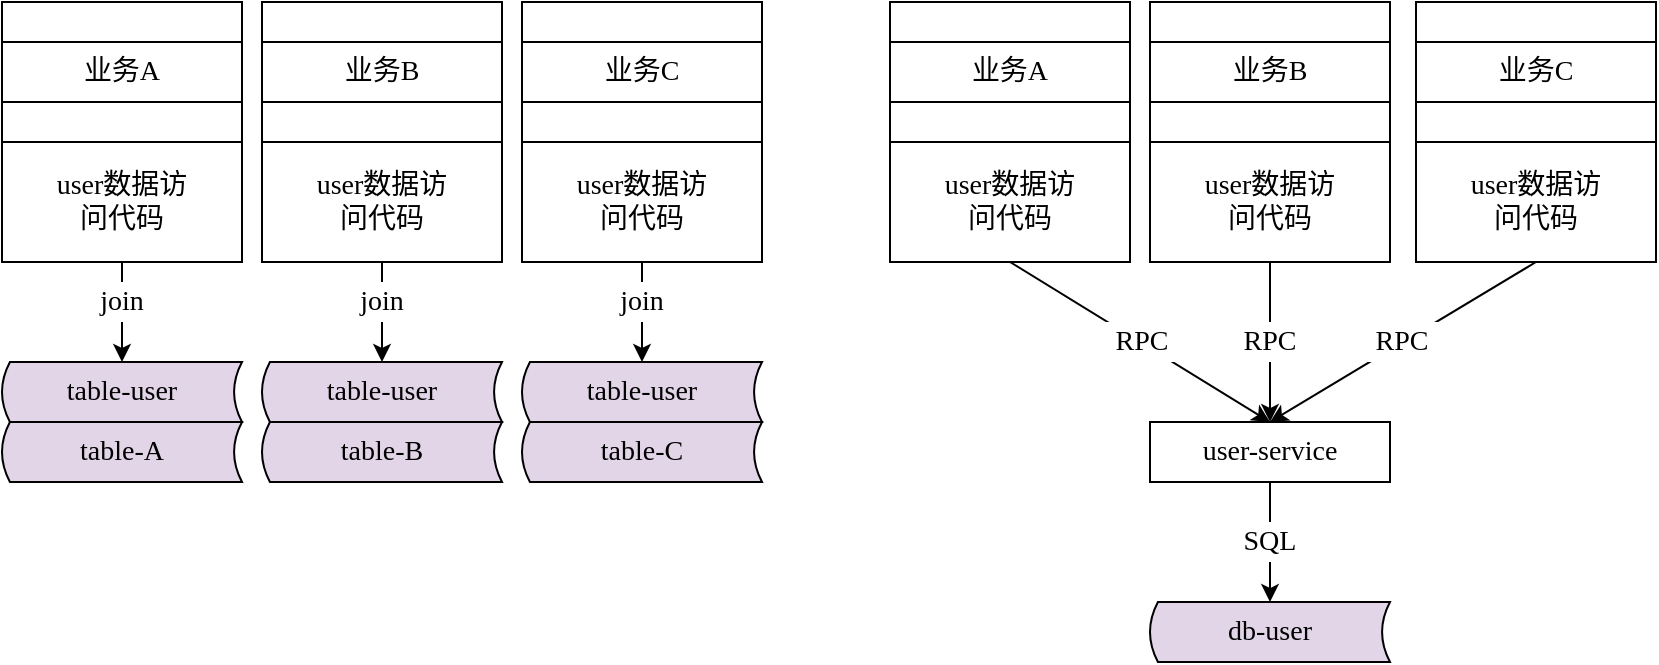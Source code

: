 <mxfile version="12.9.9" type="device" pages="3"><diagram id="c8MxMdHNq6cyPqktw4Tb" name="微服务耦合，场景还原"><mxGraphModel dx="1072" dy="792" grid="1" gridSize="10" guides="1" tooltips="1" connect="1" arrows="1" fold="1" page="1" pageScale="1" pageWidth="827" pageHeight="1169" math="0" shadow="0"><root><mxCell id="0"/><mxCell id="1" parent="0"/><mxCell id="gaVFDee4fiRMvTq33VV3-1" value="" style="rounded=0;whiteSpace=wrap;html=1;fontSize=14;fontFamily=Verdana;" vertex="1" parent="1"><mxGeometry y="170" width="120" height="130" as="geometry"/></mxCell><mxCell id="gaVFDee4fiRMvTq33VV3-2" value="业务A" style="rounded=0;whiteSpace=wrap;html=1;fontSize=14;fontFamily=Verdana;" vertex="1" parent="1"><mxGeometry y="190" width="120" height="30" as="geometry"/></mxCell><mxCell id="gaVFDee4fiRMvTq33VV3-3" style="edgeStyle=orthogonalEdgeStyle;rounded=0;orthogonalLoop=1;jettySize=auto;html=1;exitX=0.5;exitY=1;exitDx=0;exitDy=0;entryX=0.5;entryY=0;entryDx=0;entryDy=0;fontFamily=Verdana;fontSize=14;" edge="1" parent="1" source="gaVFDee4fiRMvTq33VV3-4" target="gaVFDee4fiRMvTq33VV3-5"><mxGeometry relative="1" as="geometry"/></mxCell><mxCell id="gaVFDee4fiRMvTq33VV3-4" value="user数据访&lt;br&gt;问代码" style="rounded=0;whiteSpace=wrap;html=1;fontFamily=Verdana;fontSize=14;" vertex="1" parent="1"><mxGeometry y="240" width="120" height="60" as="geometry"/></mxCell><mxCell id="gaVFDee4fiRMvTq33VV3-5" value="table-user" style="shape=dataStorage;whiteSpace=wrap;html=1;fontFamily=Verdana;fontSize=14;size=0.033;fillColor=#e1d5e7;strokeColor=#000000;" vertex="1" parent="1"><mxGeometry y="350" width="120" height="30" as="geometry"/></mxCell><mxCell id="gaVFDee4fiRMvTq33VV3-6" value="table-A" style="shape=dataStorage;whiteSpace=wrap;html=1;fontFamily=Verdana;fontSize=14;size=0.033;fillColor=#e1d5e7;strokeColor=#000000;" vertex="1" parent="1"><mxGeometry y="380" width="120" height="30" as="geometry"/></mxCell><mxCell id="gaVFDee4fiRMvTq33VV3-7" value="join" style="text;html=1;strokeColor=none;fillColor=#ffffff;align=center;verticalAlign=middle;whiteSpace=wrap;rounded=0;fontFamily=Verdana;fontSize=14;" vertex="1" parent="1"><mxGeometry x="40" y="310" width="40" height="20" as="geometry"/></mxCell><mxCell id="gaVFDee4fiRMvTq33VV3-8" value="" style="rounded=0;whiteSpace=wrap;html=1;fontSize=14;fontFamily=Verdana;" vertex="1" parent="1"><mxGeometry x="130" y="170" width="120" height="130" as="geometry"/></mxCell><mxCell id="gaVFDee4fiRMvTq33VV3-9" value="业务B" style="rounded=0;whiteSpace=wrap;html=1;fontSize=14;fontFamily=Verdana;" vertex="1" parent="1"><mxGeometry x="130" y="190" width="120" height="30" as="geometry"/></mxCell><mxCell id="gaVFDee4fiRMvTq33VV3-10" style="edgeStyle=orthogonalEdgeStyle;rounded=0;orthogonalLoop=1;jettySize=auto;html=1;exitX=0.5;exitY=1;exitDx=0;exitDy=0;entryX=0.5;entryY=0;entryDx=0;entryDy=0;fontFamily=Verdana;fontSize=14;" edge="1" parent="1" source="gaVFDee4fiRMvTq33VV3-11" target="gaVFDee4fiRMvTq33VV3-12"><mxGeometry relative="1" as="geometry"/></mxCell><mxCell id="gaVFDee4fiRMvTq33VV3-11" value="user数据访&lt;br&gt;问代码" style="rounded=0;whiteSpace=wrap;html=1;fontFamily=Verdana;fontSize=14;" vertex="1" parent="1"><mxGeometry x="130" y="240" width="120" height="60" as="geometry"/></mxCell><mxCell id="gaVFDee4fiRMvTq33VV3-12" value="table-user" style="shape=dataStorage;whiteSpace=wrap;html=1;fontFamily=Verdana;fontSize=14;size=0.033;fillColor=#e1d5e7;strokeColor=#000000;" vertex="1" parent="1"><mxGeometry x="130" y="350" width="120" height="30" as="geometry"/></mxCell><mxCell id="gaVFDee4fiRMvTq33VV3-13" value="table-B" style="shape=dataStorage;whiteSpace=wrap;html=1;fontFamily=Verdana;fontSize=14;size=0.033;fillColor=#e1d5e7;strokeColor=#000000;" vertex="1" parent="1"><mxGeometry x="130" y="380" width="120" height="30" as="geometry"/></mxCell><mxCell id="gaVFDee4fiRMvTq33VV3-14" value="join" style="text;html=1;strokeColor=none;fillColor=#ffffff;align=center;verticalAlign=middle;whiteSpace=wrap;rounded=0;fontFamily=Verdana;fontSize=14;" vertex="1" parent="1"><mxGeometry x="170" y="310" width="40" height="20" as="geometry"/></mxCell><mxCell id="gaVFDee4fiRMvTq33VV3-15" value="" style="rounded=0;whiteSpace=wrap;html=1;fontSize=14;fontFamily=Verdana;" vertex="1" parent="1"><mxGeometry x="260" y="170" width="120" height="130" as="geometry"/></mxCell><mxCell id="gaVFDee4fiRMvTq33VV3-16" value="业务C" style="rounded=0;whiteSpace=wrap;html=1;fontSize=14;fontFamily=Verdana;" vertex="1" parent="1"><mxGeometry x="260" y="190" width="120" height="30" as="geometry"/></mxCell><mxCell id="gaVFDee4fiRMvTq33VV3-17" style="edgeStyle=orthogonalEdgeStyle;rounded=0;orthogonalLoop=1;jettySize=auto;html=1;exitX=0.5;exitY=1;exitDx=0;exitDy=0;entryX=0.5;entryY=0;entryDx=0;entryDy=0;fontFamily=Verdana;fontSize=14;" edge="1" parent="1" source="gaVFDee4fiRMvTq33VV3-18" target="gaVFDee4fiRMvTq33VV3-19"><mxGeometry relative="1" as="geometry"/></mxCell><mxCell id="gaVFDee4fiRMvTq33VV3-18" value="user数据访&lt;br&gt;问代码" style="rounded=0;whiteSpace=wrap;html=1;fontFamily=Verdana;fontSize=14;" vertex="1" parent="1"><mxGeometry x="260" y="240" width="120" height="60" as="geometry"/></mxCell><mxCell id="gaVFDee4fiRMvTq33VV3-19" value="table-user" style="shape=dataStorage;whiteSpace=wrap;html=1;fontFamily=Verdana;fontSize=14;size=0.033;fillColor=#e1d5e7;strokeColor=#000000;" vertex="1" parent="1"><mxGeometry x="260" y="350" width="120" height="30" as="geometry"/></mxCell><mxCell id="gaVFDee4fiRMvTq33VV3-20" value="table-C" style="shape=dataStorage;whiteSpace=wrap;html=1;fontFamily=Verdana;fontSize=14;size=0.033;fillColor=#e1d5e7;strokeColor=#000000;" vertex="1" parent="1"><mxGeometry x="260" y="380" width="120" height="30" as="geometry"/></mxCell><mxCell id="gaVFDee4fiRMvTq33VV3-21" value="join" style="text;html=1;strokeColor=none;fillColor=#ffffff;align=center;verticalAlign=middle;whiteSpace=wrap;rounded=0;fontFamily=Verdana;fontSize=14;" vertex="1" parent="1"><mxGeometry x="300" y="310" width="40" height="20" as="geometry"/></mxCell><mxCell id="gaVFDee4fiRMvTq33VV3-22" value="" style="rounded=0;whiteSpace=wrap;html=1;fontSize=14;fontFamily=Verdana;" vertex="1" parent="1"><mxGeometry x="444" y="170" width="120" height="130" as="geometry"/></mxCell><mxCell id="gaVFDee4fiRMvTq33VV3-23" value="业务A" style="rounded=0;whiteSpace=wrap;html=1;fontSize=14;fontFamily=Verdana;" vertex="1" parent="1"><mxGeometry x="444" y="190" width="120" height="30" as="geometry"/></mxCell><mxCell id="gaVFDee4fiRMvTq33VV3-24" style="rounded=0;orthogonalLoop=1;jettySize=auto;html=1;exitX=0.5;exitY=1;exitDx=0;exitDy=0;fontFamily=Verdana;fontSize=14;entryX=0.5;entryY=0;entryDx=0;entryDy=0;" edge="1" parent="1" source="gaVFDee4fiRMvTq33VV3-25" target="gaVFDee4fiRMvTq33VV3-37"><mxGeometry relative="1" as="geometry"><mxPoint x="574" y="360" as="targetPoint"/></mxGeometry></mxCell><mxCell id="gaVFDee4fiRMvTq33VV3-25" value="user数据访&lt;br&gt;问代码" style="rounded=0;whiteSpace=wrap;html=1;fontFamily=Verdana;fontSize=14;" vertex="1" parent="1"><mxGeometry x="444" y="240" width="120" height="60" as="geometry"/></mxCell><mxCell id="gaVFDee4fiRMvTq33VV3-26" value="" style="rounded=0;whiteSpace=wrap;html=1;fontSize=14;fontFamily=Verdana;" vertex="1" parent="1"><mxGeometry x="574" y="170" width="120" height="130" as="geometry"/></mxCell><mxCell id="gaVFDee4fiRMvTq33VV3-27" value="业务B" style="rounded=0;whiteSpace=wrap;html=1;fontSize=14;fontFamily=Verdana;" vertex="1" parent="1"><mxGeometry x="574" y="190" width="120" height="30" as="geometry"/></mxCell><mxCell id="gaVFDee4fiRMvTq33VV3-28" style="edgeStyle=orthogonalEdgeStyle;rounded=0;orthogonalLoop=1;jettySize=auto;html=1;exitX=0.5;exitY=1;exitDx=0;exitDy=0;entryX=0.5;entryY=0;entryDx=0;entryDy=0;fontFamily=Verdana;fontSize=14;" edge="1" parent="1" source="gaVFDee4fiRMvTq33VV3-29" target="gaVFDee4fiRMvTq33VV3-37"><mxGeometry relative="1" as="geometry"/></mxCell><mxCell id="gaVFDee4fiRMvTq33VV3-29" value="user数据访&lt;br&gt;问代码" style="rounded=0;whiteSpace=wrap;html=1;fontFamily=Verdana;fontSize=14;" vertex="1" parent="1"><mxGeometry x="574" y="240" width="120" height="60" as="geometry"/></mxCell><mxCell id="gaVFDee4fiRMvTq33VV3-30" value="db-user" style="shape=dataStorage;whiteSpace=wrap;html=1;fontFamily=Verdana;fontSize=14;size=0.033;fillColor=#e1d5e7;strokeColor=#000000;" vertex="1" parent="1"><mxGeometry x="574" y="470" width="120" height="30" as="geometry"/></mxCell><mxCell id="gaVFDee4fiRMvTq33VV3-31" value="RPC" style="text;html=1;strokeColor=none;fillColor=#ffffff;align=center;verticalAlign=middle;whiteSpace=wrap;rounded=0;fontFamily=Verdana;fontSize=14;" vertex="1" parent="1"><mxGeometry x="614" y="330" width="40" height="20" as="geometry"/></mxCell><mxCell id="gaVFDee4fiRMvTq33VV3-32" value="" style="rounded=0;whiteSpace=wrap;html=1;fontSize=14;fontFamily=Verdana;" vertex="1" parent="1"><mxGeometry x="707" y="170" width="120" height="130" as="geometry"/></mxCell><mxCell id="gaVFDee4fiRMvTq33VV3-33" value="业务C" style="rounded=0;whiteSpace=wrap;html=1;fontSize=14;fontFamily=Verdana;" vertex="1" parent="1"><mxGeometry x="707" y="190" width="120" height="30" as="geometry"/></mxCell><mxCell id="gaVFDee4fiRMvTq33VV3-34" style="rounded=0;orthogonalLoop=1;jettySize=auto;html=1;exitX=0.5;exitY=1;exitDx=0;exitDy=0;entryX=0.5;entryY=0;entryDx=0;entryDy=0;fontFamily=Verdana;fontSize=14;" edge="1" parent="1" source="gaVFDee4fiRMvTq33VV3-35" target="gaVFDee4fiRMvTq33VV3-37"><mxGeometry relative="1" as="geometry"/></mxCell><mxCell id="gaVFDee4fiRMvTq33VV3-35" value="user数据访&lt;br&gt;问代码" style="rounded=0;whiteSpace=wrap;html=1;fontFamily=Verdana;fontSize=14;" vertex="1" parent="1"><mxGeometry x="707" y="240" width="120" height="60" as="geometry"/></mxCell><mxCell id="gaVFDee4fiRMvTq33VV3-36" style="edgeStyle=orthogonalEdgeStyle;rounded=0;orthogonalLoop=1;jettySize=auto;html=1;exitX=0.5;exitY=1;exitDx=0;exitDy=0;entryX=0.5;entryY=0;entryDx=0;entryDy=0;fontFamily=Verdana;fontSize=14;" edge="1" parent="1" source="gaVFDee4fiRMvTq33VV3-37" target="gaVFDee4fiRMvTq33VV3-30"><mxGeometry relative="1" as="geometry"/></mxCell><mxCell id="gaVFDee4fiRMvTq33VV3-37" value="user-service" style="rounded=0;whiteSpace=wrap;html=1;fontSize=14;fontFamily=Verdana;" vertex="1" parent="1"><mxGeometry x="574" y="380" width="120" height="30" as="geometry"/></mxCell><mxCell id="gaVFDee4fiRMvTq33VV3-38" value="RPC" style="text;html=1;strokeColor=none;fillColor=#ffffff;align=center;verticalAlign=middle;whiteSpace=wrap;rounded=0;fontFamily=Verdana;fontSize=14;" vertex="1" parent="1"><mxGeometry x="680" y="330" width="40" height="20" as="geometry"/></mxCell><mxCell id="gaVFDee4fiRMvTq33VV3-39" value="RPC" style="text;html=1;strokeColor=none;fillColor=#ffffff;align=center;verticalAlign=middle;whiteSpace=wrap;rounded=0;fontFamily=Verdana;fontSize=14;" vertex="1" parent="1"><mxGeometry x="550" y="330" width="40" height="20" as="geometry"/></mxCell><mxCell id="gaVFDee4fiRMvTq33VV3-40" value="SQL" style="text;html=1;strokeColor=none;fillColor=#ffffff;align=center;verticalAlign=middle;whiteSpace=wrap;rounded=0;fontFamily=Verdana;fontSize=14;" vertex="1" parent="1"><mxGeometry x="614" y="430" width="40" height="20" as="geometry"/></mxCell></root></mxGraphModel></diagram><diagram id="1FSIEK29iqyaZiIO8dJ6" name="但是，服务化不合理"><mxGraphModel dx="1072" dy="792" grid="1" gridSize="10" guides="1" tooltips="1" connect="1" arrows="1" fold="1" page="1" pageScale="1" pageWidth="827" pageHeight="1169" math="0" shadow="0"><root><mxCell id="6QC5HMROLJnHQLSiqGPT-0"/><mxCell id="6QC5HMROLJnHQLSiqGPT-1" parent="6QC5HMROLJnHQLSiqGPT-0"/><mxCell id="IXgLA9R6siSLRg7rTHvz-0" value="" style="rounded=0;whiteSpace=wrap;html=1;fontSize=14;fontFamily=Verdana;" vertex="1" parent="6QC5HMROLJnHQLSiqGPT-1"><mxGeometry x="240" y="170" width="120" height="130" as="geometry"/></mxCell><mxCell id="IXgLA9R6siSLRg7rTHvz-1" value="业务A" style="rounded=0;whiteSpace=wrap;html=1;fontSize=14;fontFamily=Verdana;" vertex="1" parent="6QC5HMROLJnHQLSiqGPT-1"><mxGeometry x="240" y="190" width="120" height="30" as="geometry"/></mxCell><mxCell id="IXgLA9R6siSLRg7rTHvz-2" style="rounded=0;orthogonalLoop=1;jettySize=auto;html=1;exitX=0.5;exitY=1;exitDx=0;exitDy=0;fontFamily=Verdana;fontSize=14;entryX=0.5;entryY=0;entryDx=0;entryDy=0;" edge="1" parent="6QC5HMROLJnHQLSiqGPT-1" source="IXgLA9R6siSLRg7rTHvz-3" target="IXgLA9R6siSLRg7rTHvz-15"><mxGeometry relative="1" as="geometry"><mxPoint x="370" y="360" as="targetPoint"/></mxGeometry></mxCell><mxCell id="IXgLA9R6siSLRg7rTHvz-3" value="user数据访&lt;br&gt;问代码" style="rounded=0;whiteSpace=wrap;html=1;fontFamily=Verdana;fontSize=14;" vertex="1" parent="6QC5HMROLJnHQLSiqGPT-1"><mxGeometry x="240" y="240" width="120" height="60" as="geometry"/></mxCell><mxCell id="IXgLA9R6siSLRg7rTHvz-4" value="" style="rounded=0;whiteSpace=wrap;html=1;fontSize=14;fontFamily=Verdana;" vertex="1" parent="6QC5HMROLJnHQLSiqGPT-1"><mxGeometry x="370" y="170" width="120" height="130" as="geometry"/></mxCell><mxCell id="IXgLA9R6siSLRg7rTHvz-5" value="业务B" style="rounded=0;whiteSpace=wrap;html=1;fontSize=14;fontFamily=Verdana;" vertex="1" parent="6QC5HMROLJnHQLSiqGPT-1"><mxGeometry x="370" y="190" width="120" height="30" as="geometry"/></mxCell><mxCell id="IXgLA9R6siSLRg7rTHvz-6" style="edgeStyle=orthogonalEdgeStyle;rounded=0;orthogonalLoop=1;jettySize=auto;html=1;exitX=0.5;exitY=1;exitDx=0;exitDy=0;entryX=0.5;entryY=0;entryDx=0;entryDy=0;fontFamily=Verdana;fontSize=14;" edge="1" parent="6QC5HMROLJnHQLSiqGPT-1" source="IXgLA9R6siSLRg7rTHvz-7" target="IXgLA9R6siSLRg7rTHvz-15"><mxGeometry relative="1" as="geometry"/></mxCell><mxCell id="IXgLA9R6siSLRg7rTHvz-7" value="user数据访&lt;br&gt;问代码" style="rounded=0;whiteSpace=wrap;html=1;fontFamily=Verdana;fontSize=14;" vertex="1" parent="6QC5HMROLJnHQLSiqGPT-1"><mxGeometry x="370" y="240" width="120" height="60" as="geometry"/></mxCell><mxCell id="IXgLA9R6siSLRg7rTHvz-8" value="db-user" style="shape=dataStorage;whiteSpace=wrap;html=1;fontFamily=Verdana;fontSize=14;size=0.033;fillColor=#e1d5e7;strokeColor=#000000;" vertex="1" parent="6QC5HMROLJnHQLSiqGPT-1"><mxGeometry x="370" y="470" width="120" height="30" as="geometry"/></mxCell><mxCell id="IXgLA9R6siSLRg7rTHvz-9" value="RPC" style="text;html=1;strokeColor=none;fillColor=#ffffff;align=center;verticalAlign=middle;whiteSpace=wrap;rounded=0;fontFamily=Verdana;fontSize=14;" vertex="1" parent="6QC5HMROLJnHQLSiqGPT-1"><mxGeometry x="410" y="330" width="40" height="20" as="geometry"/></mxCell><mxCell id="IXgLA9R6siSLRg7rTHvz-10" value="" style="rounded=0;whiteSpace=wrap;html=1;fontSize=14;fontFamily=Verdana;" vertex="1" parent="6QC5HMROLJnHQLSiqGPT-1"><mxGeometry x="503" y="170" width="120" height="130" as="geometry"/></mxCell><mxCell id="IXgLA9R6siSLRg7rTHvz-11" value="业务C" style="rounded=0;whiteSpace=wrap;html=1;fontSize=14;fontFamily=Verdana;" vertex="1" parent="6QC5HMROLJnHQLSiqGPT-1"><mxGeometry x="503" y="190" width="120" height="30" as="geometry"/></mxCell><mxCell id="IXgLA9R6siSLRg7rTHvz-12" style="rounded=0;orthogonalLoop=1;jettySize=auto;html=1;exitX=0.5;exitY=1;exitDx=0;exitDy=0;entryX=0.5;entryY=0;entryDx=0;entryDy=0;fontFamily=Verdana;fontSize=14;" edge="1" parent="6QC5HMROLJnHQLSiqGPT-1" source="IXgLA9R6siSLRg7rTHvz-13" target="IXgLA9R6siSLRg7rTHvz-15"><mxGeometry relative="1" as="geometry"/></mxCell><mxCell id="IXgLA9R6siSLRg7rTHvz-13" value="user数据访&lt;br&gt;问代码" style="rounded=0;whiteSpace=wrap;html=1;fontFamily=Verdana;fontSize=14;" vertex="1" parent="6QC5HMROLJnHQLSiqGPT-1"><mxGeometry x="503" y="240" width="120" height="60" as="geometry"/></mxCell><mxCell id="IXgLA9R6siSLRg7rTHvz-14" style="edgeStyle=orthogonalEdgeStyle;rounded=0;orthogonalLoop=1;jettySize=auto;html=1;exitX=0.5;exitY=1;exitDx=0;exitDy=0;entryX=0.5;entryY=0;entryDx=0;entryDy=0;fontFamily=Verdana;fontSize=14;" edge="1" parent="6QC5HMROLJnHQLSiqGPT-1" source="IXgLA9R6siSLRg7rTHvz-15" target="IXgLA9R6siSLRg7rTHvz-8"><mxGeometry relative="1" as="geometry"/></mxCell><mxCell id="IXgLA9R6siSLRg7rTHvz-15" value="user-service" style="rounded=0;whiteSpace=wrap;html=1;fontSize=14;fontFamily=Verdana;" vertex="1" parent="6QC5HMROLJnHQLSiqGPT-1"><mxGeometry x="370" y="380" width="120" height="30" as="geometry"/></mxCell><mxCell id="IXgLA9R6siSLRg7rTHvz-16" value="RPC" style="text;html=1;strokeColor=none;fillColor=#ffffff;align=center;verticalAlign=middle;whiteSpace=wrap;rounded=0;fontFamily=Verdana;fontSize=14;" vertex="1" parent="6QC5HMROLJnHQLSiqGPT-1"><mxGeometry x="476" y="330" width="40" height="20" as="geometry"/></mxCell><mxCell id="IXgLA9R6siSLRg7rTHvz-17" value="RPC" style="text;html=1;strokeColor=none;fillColor=#ffffff;align=center;verticalAlign=middle;whiteSpace=wrap;rounded=0;fontFamily=Verdana;fontSize=14;" vertex="1" parent="6QC5HMROLJnHQLSiqGPT-1"><mxGeometry x="346" y="330" width="40" height="20" as="geometry"/></mxCell><mxCell id="IXgLA9R6siSLRg7rTHvz-18" value="SQL" style="text;html=1;strokeColor=none;fillColor=#ffffff;align=center;verticalAlign=middle;whiteSpace=wrap;rounded=0;fontFamily=Verdana;fontSize=14;" vertex="1" parent="6QC5HMROLJnHQLSiqGPT-1"><mxGeometry x="410" y="430" width="40" height="20" as="geometry"/></mxCell></root></mxGraphModel></diagram><diagram id="4gXiIah1YGISMelWy-Qy" name="个性化的代码上浮，通用代码下沉"><mxGraphModel dx="1072" dy="792" grid="1" gridSize="10" guides="1" tooltips="1" connect="1" arrows="1" fold="1" page="1" pageScale="1" pageWidth="827" pageHeight="1169" math="0" shadow="0"><root><mxCell id="-U03GBfvnpwbJYBD3GJs-0"/><mxCell id="-U03GBfvnpwbJYBD3GJs-1" parent="-U03GBfvnpwbJYBD3GJs-0"/><mxCell id="XHU8bwJXhb8g61WKru_R-0" style="rounded=0;orthogonalLoop=1;jettySize=auto;html=1;exitX=0.5;exitY=1;exitDx=0;exitDy=0;entryX=0.5;entryY=0;entryDx=0;entryDy=0;fontFamily=Verdana;fontSize=14;" edge="1" parent="-U03GBfvnpwbJYBD3GJs-1" source="XHU8bwJXhb8g61WKru_R-1" target="XHU8bwJXhb8g61WKru_R-10"><mxGeometry relative="1" as="geometry"/></mxCell><mxCell id="XHU8bwJXhb8g61WKru_R-1" value="service1" style="rounded=0;whiteSpace=wrap;html=1;fontSize=14;fontFamily=Verdana;" vertex="1" parent="-U03GBfvnpwbJYBD3GJs-1"><mxGeometry x="330" y="270" width="100" height="30" as="geometry"/></mxCell><mxCell id="XHU8bwJXhb8g61WKru_R-2" value="db" style="shape=dataStorage;whiteSpace=wrap;html=1;fontFamily=Verdana;fontSize=14;size=0.04;fillColor=#e1d5e7;strokeColor=#9673a6;" vertex="1" parent="-U03GBfvnpwbJYBD3GJs-1"><mxGeometry x="330" y="480" width="100" height="30" as="geometry"/></mxCell><mxCell id="XHU8bwJXhb8g61WKru_R-3" value="cache" style="shape=dataStorage;whiteSpace=wrap;html=1;fontFamily=Verdana;fontSize=14;size=0.04;fillColor=#f8cecc;strokeColor=#b85450;" vertex="1" parent="-U03GBfvnpwbJYBD3GJs-1"><mxGeometry x="470" y="480" width="100" height="30" as="geometry"/></mxCell><mxCell id="XHU8bwJXhb8g61WKru_R-4" style="edgeStyle=none;rounded=0;orthogonalLoop=1;jettySize=auto;html=1;exitX=0.5;exitY=1;exitDx=0;exitDy=0;entryX=0.5;entryY=0;entryDx=0;entryDy=0;fontFamily=Verdana;fontSize=14;" edge="1" parent="-U03GBfvnpwbJYBD3GJs-1" source="XHU8bwJXhb8g61WKru_R-5" target="XHU8bwJXhb8g61WKru_R-10"><mxGeometry relative="1" as="geometry"/></mxCell><mxCell id="XHU8bwJXhb8g61WKru_R-5" value="service2" style="rounded=0;whiteSpace=wrap;html=1;fontSize=14;fontFamily=Verdana;" vertex="1" parent="-U03GBfvnpwbJYBD3GJs-1"><mxGeometry x="470" y="270" width="100" height="30" as="geometry"/></mxCell><mxCell id="XHU8bwJXhb8g61WKru_R-6" style="rounded=0;orthogonalLoop=1;jettySize=auto;html=1;exitX=0.5;exitY=1;exitDx=0;exitDy=0;entryX=0.5;entryY=0;entryDx=0;entryDy=0;fontFamily=Verdana;fontSize=14;" edge="1" parent="-U03GBfvnpwbJYBD3GJs-1" source="XHU8bwJXhb8g61WKru_R-7" target="XHU8bwJXhb8g61WKru_R-10"><mxGeometry relative="1" as="geometry"/></mxCell><mxCell id="XHU8bwJXhb8g61WKru_R-7" value="service3" style="rounded=0;whiteSpace=wrap;html=1;fontSize=14;fontFamily=Verdana;" vertex="1" parent="-U03GBfvnpwbJYBD3GJs-1"><mxGeometry x="610" y="270" width="100" height="30" as="geometry"/></mxCell><mxCell id="XHU8bwJXhb8g61WKru_R-8" style="rounded=0;orthogonalLoop=1;jettySize=auto;html=1;exitX=0.5;exitY=1;exitDx=0;exitDy=0;entryX=0.5;entryY=0;entryDx=0;entryDy=0;fontFamily=Verdana;fontSize=14;" edge="1" parent="-U03GBfvnpwbJYBD3GJs-1" source="XHU8bwJXhb8g61WKru_R-10" target="XHU8bwJXhb8g61WKru_R-2"><mxGeometry relative="1" as="geometry"/></mxCell><mxCell id="XHU8bwJXhb8g61WKru_R-9" style="rounded=0;orthogonalLoop=1;jettySize=auto;html=1;exitX=0.5;exitY=1;exitDx=0;exitDy=0;entryX=0.5;entryY=0;entryDx=0;entryDy=0;fontFamily=Verdana;fontSize=14;" edge="1" parent="-U03GBfvnpwbJYBD3GJs-1" source="XHU8bwJXhb8g61WKru_R-10" target="XHU8bwJXhb8g61WKru_R-3"><mxGeometry relative="1" as="geometry"/></mxCell><mxCell id="XHU8bwJXhb8g61WKru_R-10" value="biz.service" style="rounded=1;whiteSpace=wrap;html=1;fillColor=#ffffff;fontFamily=Verdana;fontSize=14;arcSize=50;" vertex="1" parent="-U03GBfvnpwbJYBD3GJs-1"><mxGeometry x="470" y="380" width="100" height="30" as="geometry"/></mxCell><mxCell id="XHU8bwJXhb8g61WKru_R-11" value="switch(biz_type)&lt;br&gt;case biz-1: xxx&lt;br&gt;case biz-2: yyy&lt;br&gt;case biz-3: zzz&lt;br&gt;…" style="strokeWidth=1;html=1;shape=mxgraph.flowchart.annotation_1;align=left;pointerEvents=1;fontFamily=Verdana;fontSize=14;" vertex="1" parent="-U03GBfvnpwbJYBD3GJs-1"><mxGeometry x="610" y="345" width="50" height="100" as="geometry"/></mxCell><mxCell id="XHU8bwJXhb8g61WKru_R-12" value="" style="endArrow=none;html=1;fontFamily=Verdana;fontSize=14;entryX=0;entryY=0.5;entryDx=0;entryDy=0;entryPerimeter=0;exitX=1;exitY=0.5;exitDx=0;exitDy=0;" edge="1" parent="-U03GBfvnpwbJYBD3GJs-1" source="XHU8bwJXhb8g61WKru_R-10" target="XHU8bwJXhb8g61WKru_R-11"><mxGeometry width="50" height="50" relative="1" as="geometry"><mxPoint x="390" y="430" as="sourcePoint"/><mxPoint x="440" y="380" as="targetPoint"/></mxGeometry></mxCell></root></mxGraphModel></diagram></mxfile>